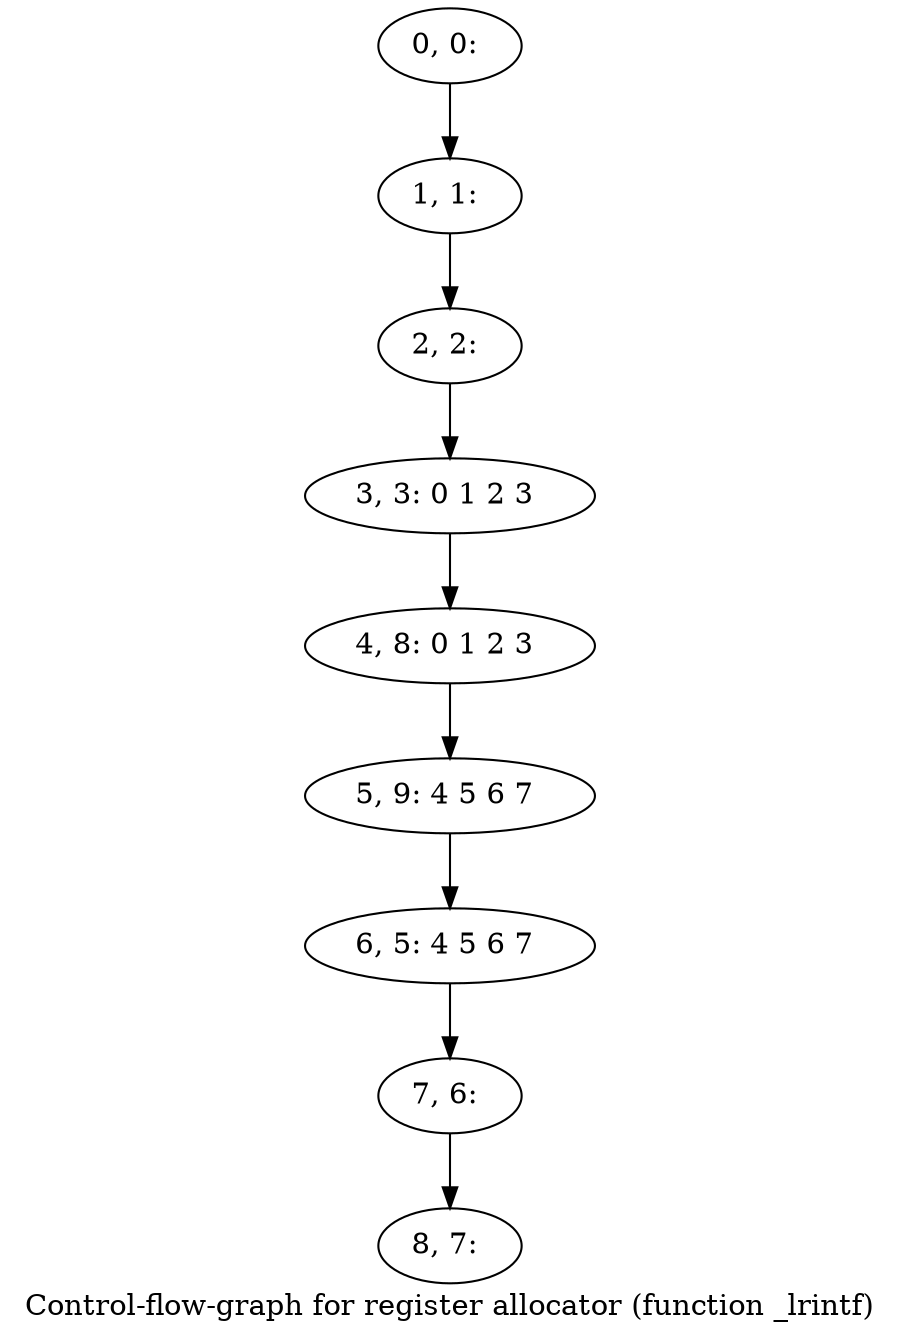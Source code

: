 digraph G {
graph [label="Control-flow-graph for register allocator (function _lrintf)"]
0[label="0, 0: "];
1[label="1, 1: "];
2[label="2, 2: "];
3[label="3, 3: 0 1 2 3 "];
4[label="4, 8: 0 1 2 3 "];
5[label="5, 9: 4 5 6 7 "];
6[label="6, 5: 4 5 6 7 "];
7[label="7, 6: "];
8[label="8, 7: "];
0->1 ;
1->2 ;
2->3 ;
3->4 ;
4->5 ;
5->6 ;
6->7 ;
7->8 ;
}

